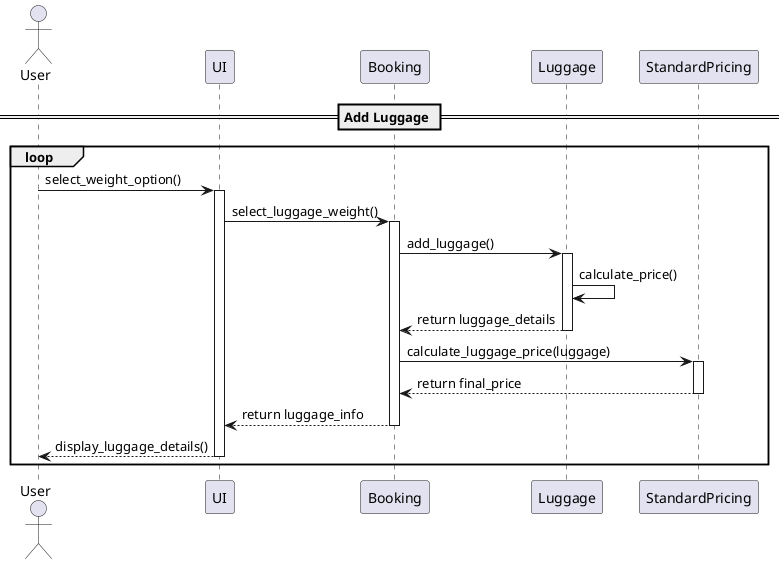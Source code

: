 @startuml AddLuggage
actor "User" as user
participant UI
participant Booking
participant Luggage
participant StandardPricing

== Add Luggage ==

loop
    user -> UI: select_weight_option()
    activate UI
    UI -> Booking: select_luggage_weight()
    activate Booking
    Booking -> Luggage: add_luggage()
    activate Luggage
    Luggage -> Luggage: calculate_price()
    Luggage --> Booking: return luggage_details
    deactivate Luggage
    Booking -> StandardPricing: calculate_luggage_price(luggage)
    activate StandardPricing
    StandardPricing --> Booking: return final_price
    deactivate StandardPricing
    Booking --> UI: return luggage_info
    deactivate Booking
    UI --> user: display_luggage_details()
    deactivate UI
end

@enduml